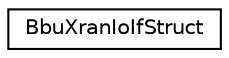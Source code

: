digraph "Graphical Class Hierarchy"
{
 // LATEX_PDF_SIZE
  edge [fontname="Helvetica",fontsize="10",labelfontname="Helvetica",labelfontsize="10"];
  node [fontname="Helvetica",fontsize="10",shape=record];
  rankdir="LR";
  Node0 [label="BbuXranIoIfStruct",height=0.2,width=0.4,color="black", fillcolor="white", style="filled",URL="$struct_bbu_xran_io_if_struct.html",tooltip=" "];
}
